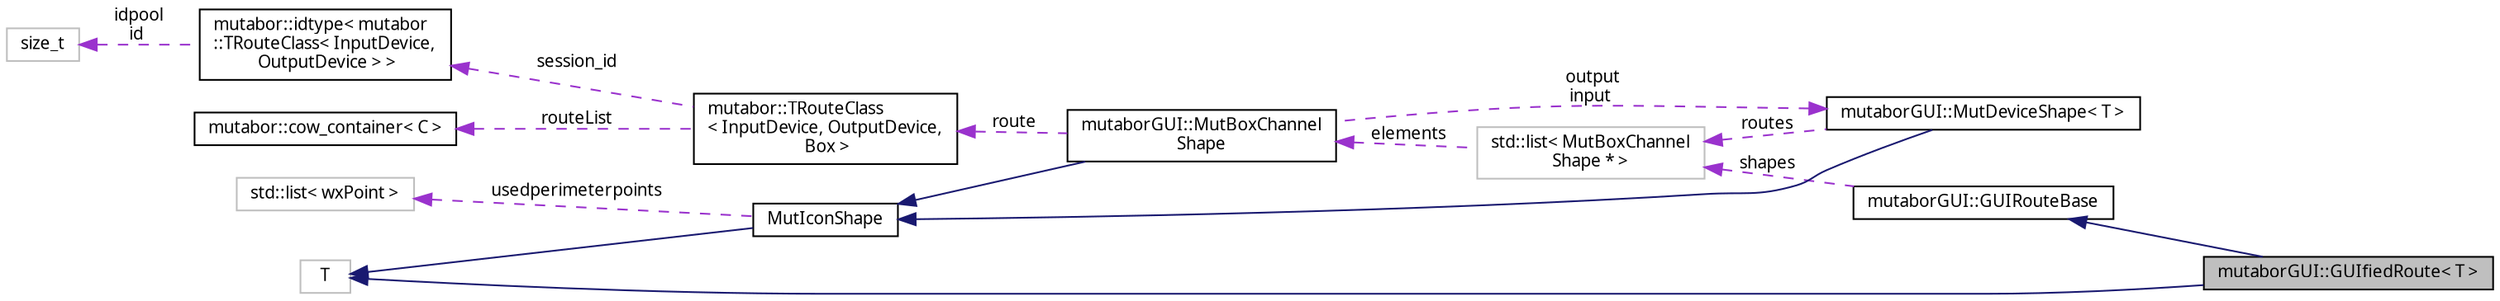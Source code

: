 digraph "mutaborGUI::GUIfiedRoute&lt; T &gt;"
{
  edge [fontname="Sans",fontsize="10",labelfontname="Sans",labelfontsize="10"];
  node [fontname="Sans",fontsize="10",shape=record];
  rankdir="LR";
  Node3 [label="mutaborGUI::GUIfiedRoute\< T \>",height=0.2,width=0.4,color="black", fillcolor="grey75", style="filled", fontcolor="black"];
  Node4 -> Node3 [dir="back",color="midnightblue",fontsize="10",style="solid",fontname="Sans"];
  Node4 [label="T",height=0.2,width=0.4,color="grey75", fillcolor="white", style="filled"];
  Node5 -> Node3 [dir="back",color="midnightblue",fontsize="10",style="solid",fontname="Sans"];
  Node5 [label="mutaborGUI::GUIRouteBase",height=0.2,width=0.4,color="black", fillcolor="white", style="filled",URL="$d8/db4/classmutaborGUI_1_1GUIRouteBase.html"];
  Node6 -> Node5 [dir="back",color="darkorchid3",fontsize="10",style="dashed",label=" shapes" ,fontname="Sans"];
  Node6 [label="std::list\< MutBoxChannel\lShape * \>",height=0.2,width=0.4,color="grey75", fillcolor="white", style="filled"];
  Node7 -> Node6 [dir="back",color="darkorchid3",fontsize="10",style="dashed",label=" elements" ,fontname="Sans"];
  Node7 [label="mutaborGUI::MutBoxChannel\lShape",height=0.2,width=0.4,color="black", fillcolor="white", style="filled",URL="$d8/d8e/classmutaborGUI_1_1MutBoxChannelShape.html"];
  Node8 -> Node7 [dir="back",color="midnightblue",fontsize="10",style="solid",fontname="Sans"];
  Node8 [label="MutIconShape",height=0.2,width=0.4,color="black", fillcolor="white", style="filled",URL="$d5/d12/classMutIconShapeClass.html",tooltip="An icon control with static text. "];
  Node4 -> Node8 [dir="back",color="midnightblue",fontsize="10",style="solid",fontname="Sans"];
  Node9 -> Node8 [dir="back",color="darkorchid3",fontsize="10",style="dashed",label=" usedperimeterpoints" ,fontname="Sans"];
  Node9 [label="std::list\< wxPoint \>",height=0.2,width=0.4,color="grey75", fillcolor="white", style="filled"];
  Node10 -> Node7 [dir="back",color="darkorchid3",fontsize="10",style="dashed",label=" route" ,fontname="Sans"];
  Node10 [label="mutabor::TRouteClass\l\< InputDevice, OutputDevice,\l Box \>",height=0.2,width=0.4,color="black", fillcolor="white", style="filled",URL="$db/d05/classmutabor_1_1TRouteClass.html"];
  Node11 -> Node10 [dir="back",color="darkorchid3",fontsize="10",style="dashed",label=" routeList" ,fontname="Sans"];
  Node11 [label="mutabor::cow_container\< C \>",height=0.2,width=0.4,color="black", fillcolor="white", style="filled",URL="$df/d40/classmutabor_1_1cow__container.html"];
  Node12 -> Node10 [dir="back",color="darkorchid3",fontsize="10",style="dashed",label=" session_id" ,fontname="Sans"];
  Node12 [label="mutabor::idtype\< mutabor\l::TRouteClass\< InputDevice,\l OutputDevice \> \>",height=0.2,width=0.4,color="black", fillcolor="white", style="filled",URL="$d7/dce/classmutabor_1_1idtype.html"];
  Node13 -> Node12 [dir="back",color="darkorchid3",fontsize="10",style="dashed",label=" idpool\nid" ,fontname="Sans"];
  Node13 [label="size_t",height=0.2,width=0.4,color="grey75", fillcolor="white", style="filled"];
  Node14 -> Node7 [dir="back",color="darkorchid3",fontsize="10",style="dashed",label=" output\ninput" ,fontname="Sans"];
  Node14 [label="mutaborGUI::MutDeviceShape\< T \>",height=0.2,width=0.4,color="black", fillcolor="white", style="filled",URL="$d3/d4c/classmutaborGUI_1_1MutDeviceShape.html"];
  Node8 -> Node14 [dir="back",color="midnightblue",fontsize="10",style="solid",fontname="Sans"];
  Node6 -> Node14 [dir="back",color="darkorchid3",fontsize="10",style="dashed",label=" routes" ,fontname="Sans"];
}

